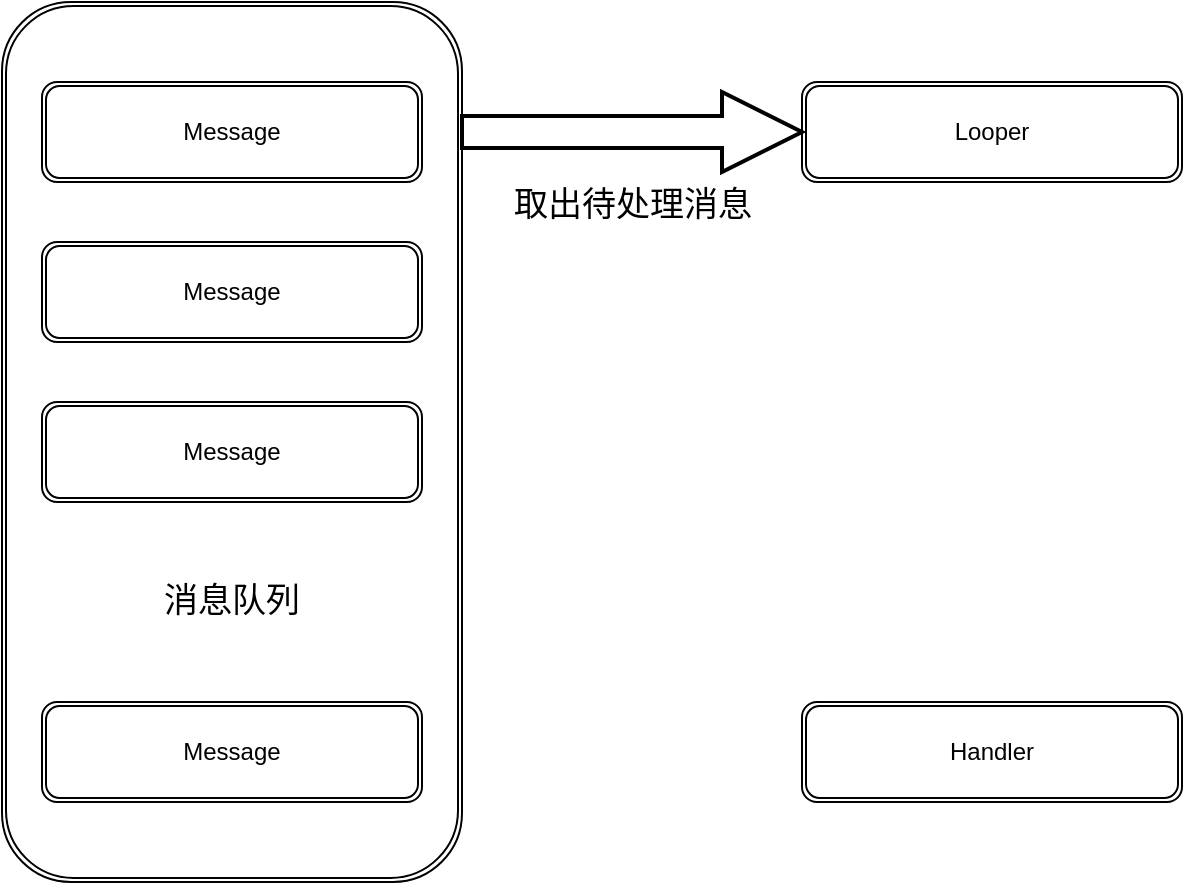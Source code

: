 <mxfile>
    <diagram id="kTpNdLmgDOGeZnS7yJBI" name="第 1 页">
        <mxGraphModel dx="989" dy="901" grid="1" gridSize="10" guides="1" tooltips="1" connect="1" arrows="1" fold="1" page="1" pageScale="1" pageWidth="827" pageHeight="1169" math="0" shadow="0">
            <root>
                <mxCell id="0"/>
                <mxCell id="1" parent="0"/>
                <mxCell id="2" value="" style="shape=ext;double=1;rounded=1;whiteSpace=wrap;html=1;" vertex="1" parent="1">
                    <mxGeometry x="110" y="110" width="230" height="440" as="geometry"/>
                </mxCell>
                <mxCell id="4" value="Message" style="shape=ext;double=1;rounded=1;whiteSpace=wrap;html=1;" vertex="1" parent="1">
                    <mxGeometry x="130" y="230" width="190" height="50" as="geometry"/>
                </mxCell>
                <mxCell id="5" value="Message" style="shape=ext;double=1;rounded=1;whiteSpace=wrap;html=1;" vertex="1" parent="1">
                    <mxGeometry x="130" y="150" width="190" height="50" as="geometry"/>
                </mxCell>
                <mxCell id="6" value="Message" style="shape=ext;double=1;rounded=1;whiteSpace=wrap;html=1;" vertex="1" parent="1">
                    <mxGeometry x="130" y="310" width="190" height="50" as="geometry"/>
                </mxCell>
                <mxCell id="9" value="Message" style="shape=ext;double=1;rounded=1;whiteSpace=wrap;html=1;" vertex="1" parent="1">
                    <mxGeometry x="130" y="460" width="190" height="50" as="geometry"/>
                </mxCell>
                <mxCell id="25" value="&lt;font style=&quot;font-size: 17px&quot;&gt;消息队列&lt;/font&gt;" style="text;html=1;strokeColor=none;fillColor=none;align=center;verticalAlign=middle;whiteSpace=wrap;rounded=0;" vertex="1" parent="1">
                    <mxGeometry x="150" y="370" width="150" height="80" as="geometry"/>
                </mxCell>
                <mxCell id="27" value="Looper" style="shape=ext;double=1;rounded=1;whiteSpace=wrap;html=1;" vertex="1" parent="1">
                    <mxGeometry x="510" y="150" width="190" height="50" as="geometry"/>
                </mxCell>
                <mxCell id="28" value="Handler" style="shape=ext;double=1;rounded=1;whiteSpace=wrap;html=1;" vertex="1" parent="1">
                    <mxGeometry x="510" y="460" width="190" height="50" as="geometry"/>
                </mxCell>
                <mxCell id="29" value="取出待处理消息" style="verticalLabelPosition=bottom;verticalAlign=top;html=1;strokeWidth=2;shape=mxgraph.arrows2.arrow;dy=0.6;dx=40;notch=0;fontSize=17;" vertex="1" parent="1">
                    <mxGeometry x="340" y="155" width="170" height="40" as="geometry"/>
                </mxCell>
            </root>
        </mxGraphModel>
    </diagram>
</mxfile>